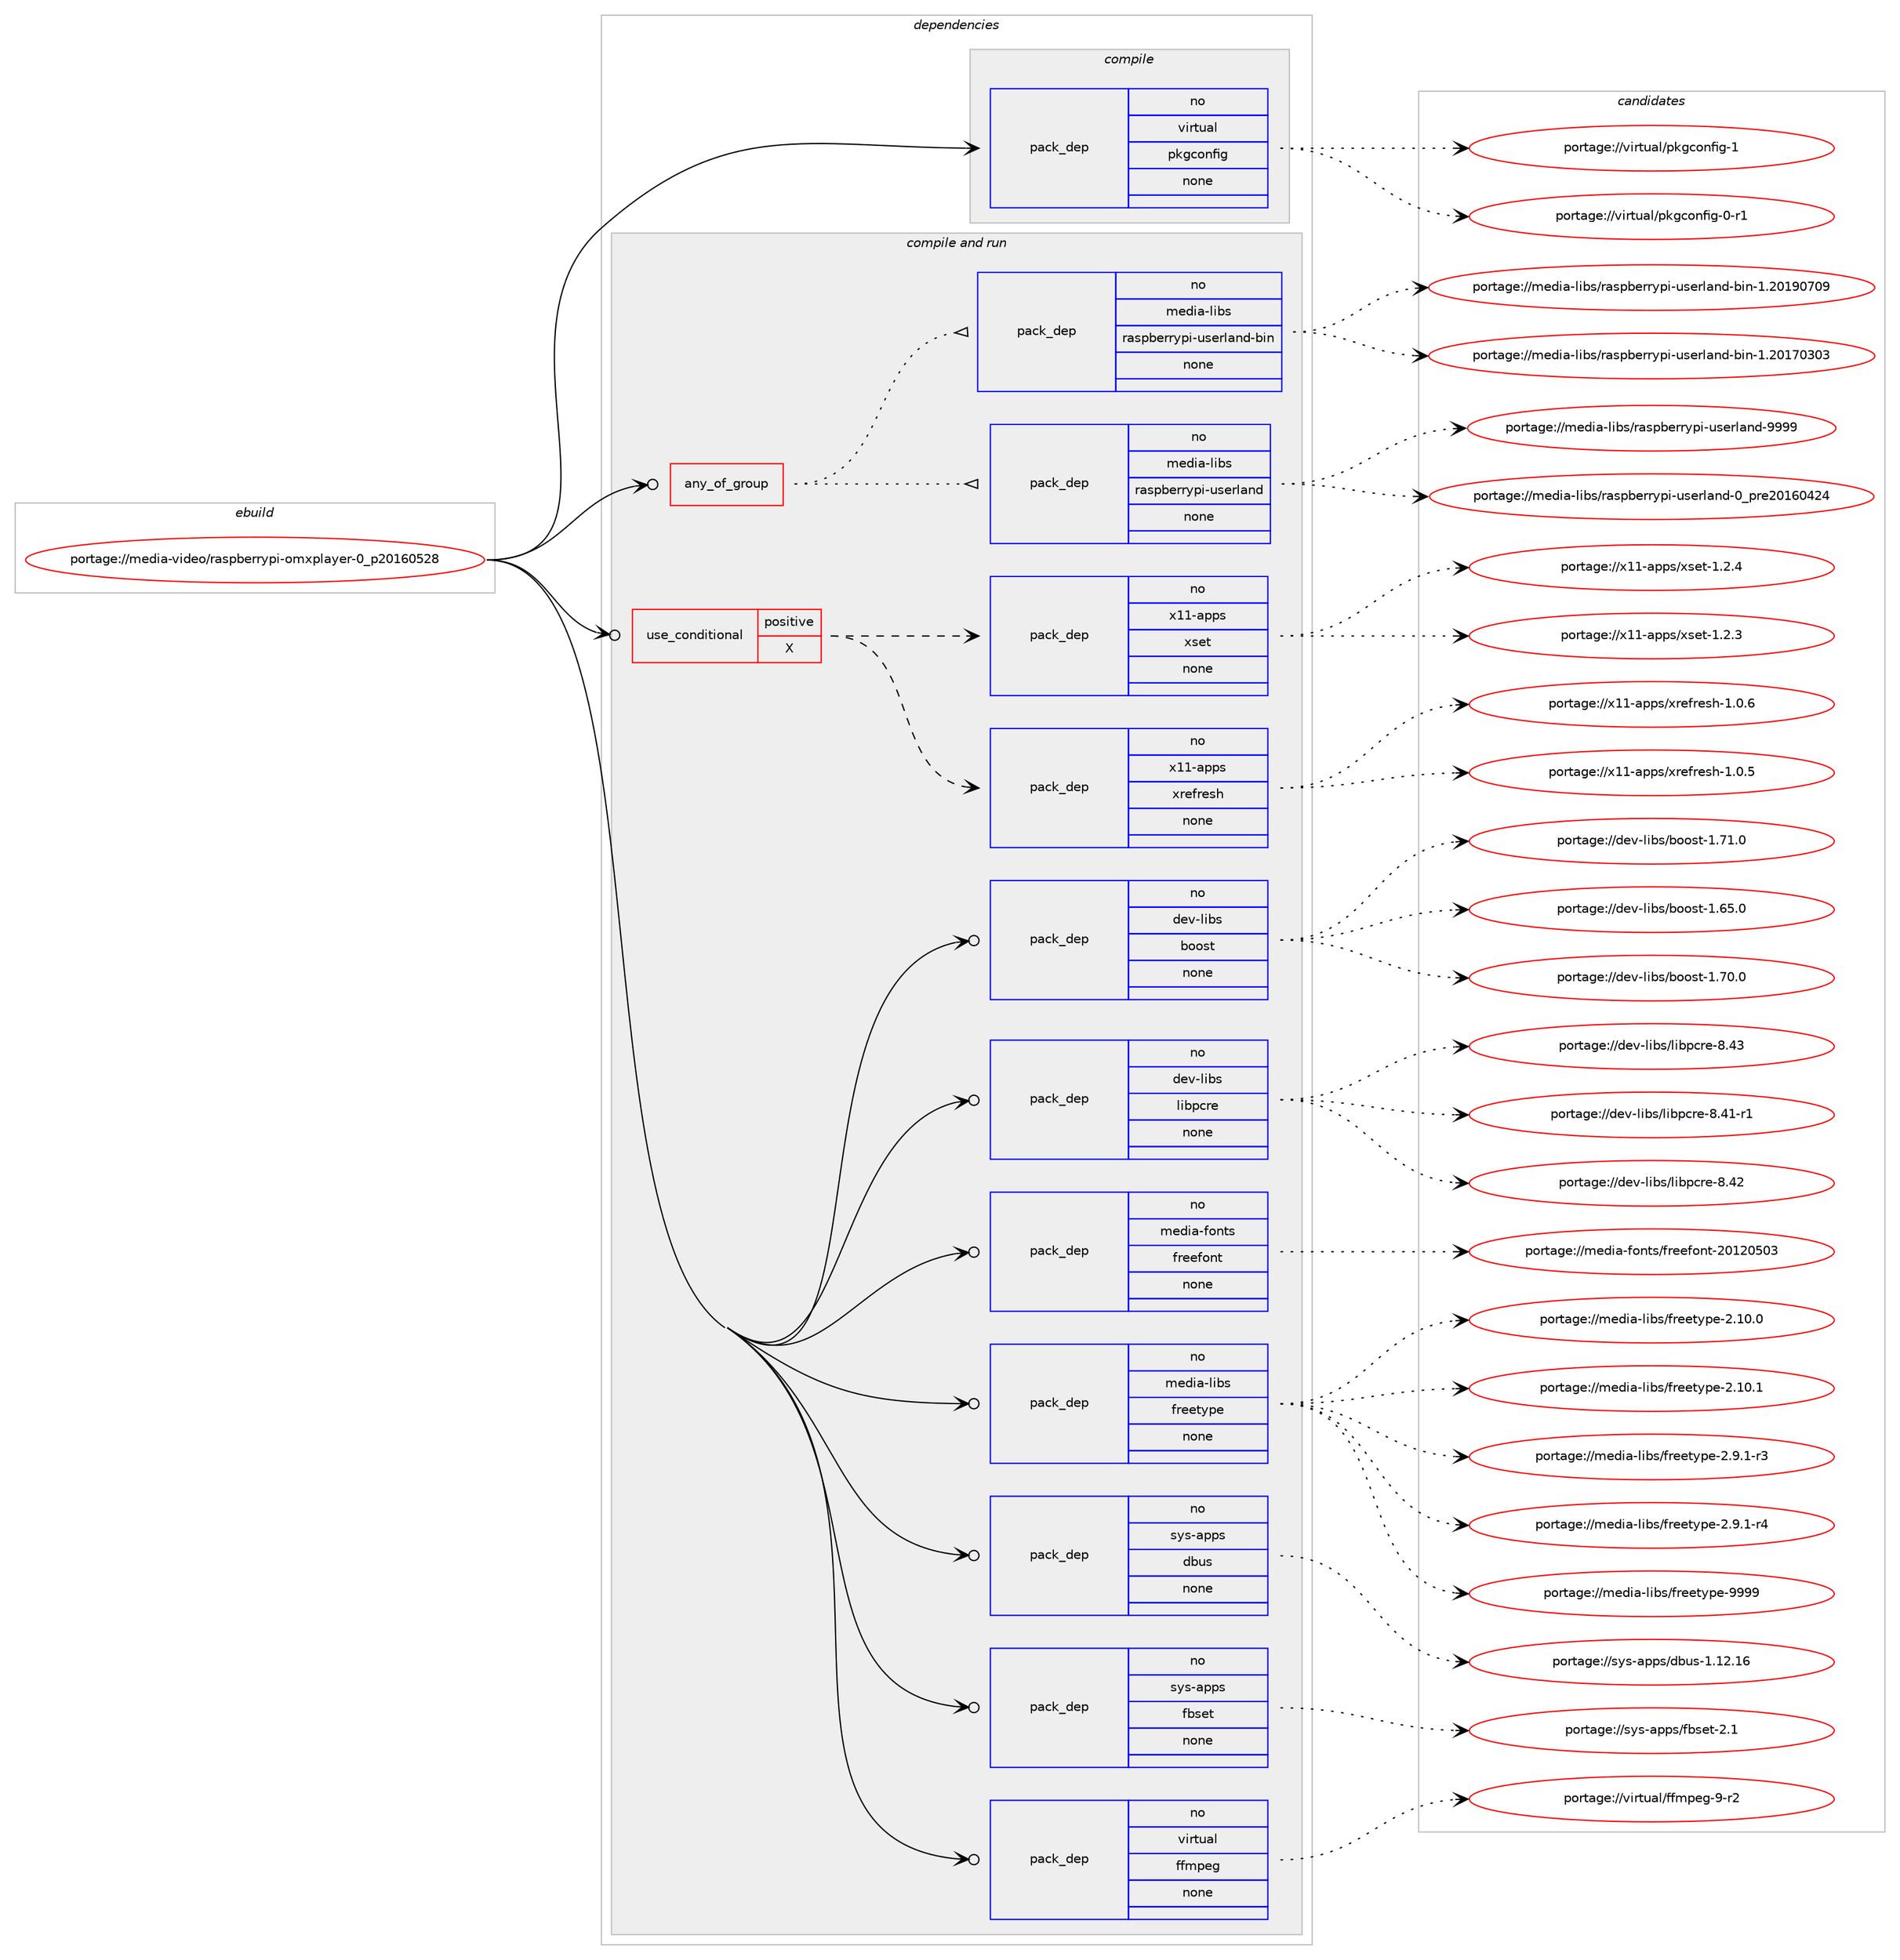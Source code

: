 digraph prolog {

# *************
# Graph options
# *************

newrank=true;
concentrate=true;
compound=true;
graph [rankdir=LR,fontname=Helvetica,fontsize=10,ranksep=1.5];#, ranksep=2.5, nodesep=0.2];
edge  [arrowhead=vee];
node  [fontname=Helvetica,fontsize=10];

# **********
# The ebuild
# **********

subgraph cluster_leftcol {
color=gray;
rank=same;
label=<<i>ebuild</i>>;
id [label="portage://media-video/raspberrypi-omxplayer-0_p20160528", color=red, width=4, href="../media-video/raspberrypi-omxplayer-0_p20160528.svg"];
}

# ****************
# The dependencies
# ****************

subgraph cluster_midcol {
color=gray;
label=<<i>dependencies</i>>;
subgraph cluster_compile {
fillcolor="#eeeeee";
style=filled;
label=<<i>compile</i>>;
subgraph pack251667 {
dependency342733 [label=<<TABLE BORDER="0" CELLBORDER="1" CELLSPACING="0" CELLPADDING="4" WIDTH="220"><TR><TD ROWSPAN="6" CELLPADDING="30">pack_dep</TD></TR><TR><TD WIDTH="110">no</TD></TR><TR><TD>virtual</TD></TR><TR><TD>pkgconfig</TD></TR><TR><TD>none</TD></TR><TR><TD></TD></TR></TABLE>>, shape=none, color=blue];
}
id:e -> dependency342733:w [weight=20,style="solid",arrowhead="vee"];
}
subgraph cluster_compileandrun {
fillcolor="#eeeeee";
style=filled;
label=<<i>compile and run</i>>;
subgraph any5460 {
dependency342734 [label=<<TABLE BORDER="0" CELLBORDER="1" CELLSPACING="0" CELLPADDING="4"><TR><TD CELLPADDING="10">any_of_group</TD></TR></TABLE>>, shape=none, color=red];subgraph pack251668 {
dependency342735 [label=<<TABLE BORDER="0" CELLBORDER="1" CELLSPACING="0" CELLPADDING="4" WIDTH="220"><TR><TD ROWSPAN="6" CELLPADDING="30">pack_dep</TD></TR><TR><TD WIDTH="110">no</TD></TR><TR><TD>media-libs</TD></TR><TR><TD>raspberrypi-userland</TD></TR><TR><TD>none</TD></TR><TR><TD></TD></TR></TABLE>>, shape=none, color=blue];
}
dependency342734:e -> dependency342735:w [weight=20,style="dotted",arrowhead="oinv"];
subgraph pack251669 {
dependency342736 [label=<<TABLE BORDER="0" CELLBORDER="1" CELLSPACING="0" CELLPADDING="4" WIDTH="220"><TR><TD ROWSPAN="6" CELLPADDING="30">pack_dep</TD></TR><TR><TD WIDTH="110">no</TD></TR><TR><TD>media-libs</TD></TR><TR><TD>raspberrypi-userland-bin</TD></TR><TR><TD>none</TD></TR><TR><TD></TD></TR></TABLE>>, shape=none, color=blue];
}
dependency342734:e -> dependency342736:w [weight=20,style="dotted",arrowhead="oinv"];
}
id:e -> dependency342734:w [weight=20,style="solid",arrowhead="odotvee"];
subgraph cond85462 {
dependency342737 [label=<<TABLE BORDER="0" CELLBORDER="1" CELLSPACING="0" CELLPADDING="4"><TR><TD ROWSPAN="3" CELLPADDING="10">use_conditional</TD></TR><TR><TD>positive</TD></TR><TR><TD>X</TD></TR></TABLE>>, shape=none, color=red];
subgraph pack251670 {
dependency342738 [label=<<TABLE BORDER="0" CELLBORDER="1" CELLSPACING="0" CELLPADDING="4" WIDTH="220"><TR><TD ROWSPAN="6" CELLPADDING="30">pack_dep</TD></TR><TR><TD WIDTH="110">no</TD></TR><TR><TD>x11-apps</TD></TR><TR><TD>xrefresh</TD></TR><TR><TD>none</TD></TR><TR><TD></TD></TR></TABLE>>, shape=none, color=blue];
}
dependency342737:e -> dependency342738:w [weight=20,style="dashed",arrowhead="vee"];
subgraph pack251671 {
dependency342739 [label=<<TABLE BORDER="0" CELLBORDER="1" CELLSPACING="0" CELLPADDING="4" WIDTH="220"><TR><TD ROWSPAN="6" CELLPADDING="30">pack_dep</TD></TR><TR><TD WIDTH="110">no</TD></TR><TR><TD>x11-apps</TD></TR><TR><TD>xset</TD></TR><TR><TD>none</TD></TR><TR><TD></TD></TR></TABLE>>, shape=none, color=blue];
}
dependency342737:e -> dependency342739:w [weight=20,style="dashed",arrowhead="vee"];
}
id:e -> dependency342737:w [weight=20,style="solid",arrowhead="odotvee"];
subgraph pack251672 {
dependency342740 [label=<<TABLE BORDER="0" CELLBORDER="1" CELLSPACING="0" CELLPADDING="4" WIDTH="220"><TR><TD ROWSPAN="6" CELLPADDING="30">pack_dep</TD></TR><TR><TD WIDTH="110">no</TD></TR><TR><TD>dev-libs</TD></TR><TR><TD>boost</TD></TR><TR><TD>none</TD></TR><TR><TD></TD></TR></TABLE>>, shape=none, color=blue];
}
id:e -> dependency342740:w [weight=20,style="solid",arrowhead="odotvee"];
subgraph pack251673 {
dependency342741 [label=<<TABLE BORDER="0" CELLBORDER="1" CELLSPACING="0" CELLPADDING="4" WIDTH="220"><TR><TD ROWSPAN="6" CELLPADDING="30">pack_dep</TD></TR><TR><TD WIDTH="110">no</TD></TR><TR><TD>dev-libs</TD></TR><TR><TD>libpcre</TD></TR><TR><TD>none</TD></TR><TR><TD></TD></TR></TABLE>>, shape=none, color=blue];
}
id:e -> dependency342741:w [weight=20,style="solid",arrowhead="odotvee"];
subgraph pack251674 {
dependency342742 [label=<<TABLE BORDER="0" CELLBORDER="1" CELLSPACING="0" CELLPADDING="4" WIDTH="220"><TR><TD ROWSPAN="6" CELLPADDING="30">pack_dep</TD></TR><TR><TD WIDTH="110">no</TD></TR><TR><TD>media-fonts</TD></TR><TR><TD>freefont</TD></TR><TR><TD>none</TD></TR><TR><TD></TD></TR></TABLE>>, shape=none, color=blue];
}
id:e -> dependency342742:w [weight=20,style="solid",arrowhead="odotvee"];
subgraph pack251675 {
dependency342743 [label=<<TABLE BORDER="0" CELLBORDER="1" CELLSPACING="0" CELLPADDING="4" WIDTH="220"><TR><TD ROWSPAN="6" CELLPADDING="30">pack_dep</TD></TR><TR><TD WIDTH="110">no</TD></TR><TR><TD>media-libs</TD></TR><TR><TD>freetype</TD></TR><TR><TD>none</TD></TR><TR><TD></TD></TR></TABLE>>, shape=none, color=blue];
}
id:e -> dependency342743:w [weight=20,style="solid",arrowhead="odotvee"];
subgraph pack251676 {
dependency342744 [label=<<TABLE BORDER="0" CELLBORDER="1" CELLSPACING="0" CELLPADDING="4" WIDTH="220"><TR><TD ROWSPAN="6" CELLPADDING="30">pack_dep</TD></TR><TR><TD WIDTH="110">no</TD></TR><TR><TD>sys-apps</TD></TR><TR><TD>dbus</TD></TR><TR><TD>none</TD></TR><TR><TD></TD></TR></TABLE>>, shape=none, color=blue];
}
id:e -> dependency342744:w [weight=20,style="solid",arrowhead="odotvee"];
subgraph pack251677 {
dependency342745 [label=<<TABLE BORDER="0" CELLBORDER="1" CELLSPACING="0" CELLPADDING="4" WIDTH="220"><TR><TD ROWSPAN="6" CELLPADDING="30">pack_dep</TD></TR><TR><TD WIDTH="110">no</TD></TR><TR><TD>sys-apps</TD></TR><TR><TD>fbset</TD></TR><TR><TD>none</TD></TR><TR><TD></TD></TR></TABLE>>, shape=none, color=blue];
}
id:e -> dependency342745:w [weight=20,style="solid",arrowhead="odotvee"];
subgraph pack251678 {
dependency342746 [label=<<TABLE BORDER="0" CELLBORDER="1" CELLSPACING="0" CELLPADDING="4" WIDTH="220"><TR><TD ROWSPAN="6" CELLPADDING="30">pack_dep</TD></TR><TR><TD WIDTH="110">no</TD></TR><TR><TD>virtual</TD></TR><TR><TD>ffmpeg</TD></TR><TR><TD>none</TD></TR><TR><TD></TD></TR></TABLE>>, shape=none, color=blue];
}
id:e -> dependency342746:w [weight=20,style="solid",arrowhead="odotvee"];
}
subgraph cluster_run {
fillcolor="#eeeeee";
style=filled;
label=<<i>run</i>>;
}
}

# **************
# The candidates
# **************

subgraph cluster_choices {
rank=same;
color=gray;
label=<<i>candidates</i>>;

subgraph choice251667 {
color=black;
nodesep=1;
choiceportage11810511411611797108471121071039911111010210510345484511449 [label="portage://virtual/pkgconfig-0-r1", color=red, width=4,href="../virtual/pkgconfig-0-r1.svg"];
choiceportage1181051141161179710847112107103991111101021051034549 [label="portage://virtual/pkgconfig-1", color=red, width=4,href="../virtual/pkgconfig-1.svg"];
dependency342733:e -> choiceportage11810511411611797108471121071039911111010210510345484511449:w [style=dotted,weight="100"];
dependency342733:e -> choiceportage1181051141161179710847112107103991111101021051034549:w [style=dotted,weight="100"];
}
subgraph choice251668 {
color=black;
nodesep=1;
choiceportage10910110010597451081059811547114971151129810111411412111210545117115101114108971101004548951121141015048495448525052 [label="portage://media-libs/raspberrypi-userland-0_pre20160424", color=red, width=4,href="../media-libs/raspberrypi-userland-0_pre20160424.svg"];
choiceportage10910110010597451081059811547114971151129810111411412111210545117115101114108971101004557575757 [label="portage://media-libs/raspberrypi-userland-9999", color=red, width=4,href="../media-libs/raspberrypi-userland-9999.svg"];
dependency342735:e -> choiceportage10910110010597451081059811547114971151129810111411412111210545117115101114108971101004548951121141015048495448525052:w [style=dotted,weight="100"];
dependency342735:e -> choiceportage10910110010597451081059811547114971151129810111411412111210545117115101114108971101004557575757:w [style=dotted,weight="100"];
}
subgraph choice251669 {
color=black;
nodesep=1;
choiceportage109101100105974510810598115471149711511298101114114121112105451171151011141089711010045981051104549465048495548514851 [label="portage://media-libs/raspberrypi-userland-bin-1.20170303", color=red, width=4,href="../media-libs/raspberrypi-userland-bin-1.20170303.svg"];
choiceportage109101100105974510810598115471149711511298101114114121112105451171151011141089711010045981051104549465048495748554857 [label="portage://media-libs/raspberrypi-userland-bin-1.20190709", color=red, width=4,href="../media-libs/raspberrypi-userland-bin-1.20190709.svg"];
dependency342736:e -> choiceportage109101100105974510810598115471149711511298101114114121112105451171151011141089711010045981051104549465048495548514851:w [style=dotted,weight="100"];
dependency342736:e -> choiceportage109101100105974510810598115471149711511298101114114121112105451171151011141089711010045981051104549465048495748554857:w [style=dotted,weight="100"];
}
subgraph choice251670 {
color=black;
nodesep=1;
choiceportage1204949459711211211547120114101102114101115104454946484653 [label="portage://x11-apps/xrefresh-1.0.5", color=red, width=4,href="../x11-apps/xrefresh-1.0.5.svg"];
choiceportage1204949459711211211547120114101102114101115104454946484654 [label="portage://x11-apps/xrefresh-1.0.6", color=red, width=4,href="../x11-apps/xrefresh-1.0.6.svg"];
dependency342738:e -> choiceportage1204949459711211211547120114101102114101115104454946484653:w [style=dotted,weight="100"];
dependency342738:e -> choiceportage1204949459711211211547120114101102114101115104454946484654:w [style=dotted,weight="100"];
}
subgraph choice251671 {
color=black;
nodesep=1;
choiceportage1204949459711211211547120115101116454946504651 [label="portage://x11-apps/xset-1.2.3", color=red, width=4,href="../x11-apps/xset-1.2.3.svg"];
choiceportage1204949459711211211547120115101116454946504652 [label="portage://x11-apps/xset-1.2.4", color=red, width=4,href="../x11-apps/xset-1.2.4.svg"];
dependency342739:e -> choiceportage1204949459711211211547120115101116454946504651:w [style=dotted,weight="100"];
dependency342739:e -> choiceportage1204949459711211211547120115101116454946504652:w [style=dotted,weight="100"];
}
subgraph choice251672 {
color=black;
nodesep=1;
choiceportage1001011184510810598115479811111111511645494654534648 [label="portage://dev-libs/boost-1.65.0", color=red, width=4,href="../dev-libs/boost-1.65.0.svg"];
choiceportage1001011184510810598115479811111111511645494655484648 [label="portage://dev-libs/boost-1.70.0", color=red, width=4,href="../dev-libs/boost-1.70.0.svg"];
choiceportage1001011184510810598115479811111111511645494655494648 [label="portage://dev-libs/boost-1.71.0", color=red, width=4,href="../dev-libs/boost-1.71.0.svg"];
dependency342740:e -> choiceportage1001011184510810598115479811111111511645494654534648:w [style=dotted,weight="100"];
dependency342740:e -> choiceportage1001011184510810598115479811111111511645494655484648:w [style=dotted,weight="100"];
dependency342740:e -> choiceportage1001011184510810598115479811111111511645494655494648:w [style=dotted,weight="100"];
}
subgraph choice251673 {
color=black;
nodesep=1;
choiceportage100101118451081059811547108105981129911410145564652494511449 [label="portage://dev-libs/libpcre-8.41-r1", color=red, width=4,href="../dev-libs/libpcre-8.41-r1.svg"];
choiceportage10010111845108105981154710810598112991141014556465250 [label="portage://dev-libs/libpcre-8.42", color=red, width=4,href="../dev-libs/libpcre-8.42.svg"];
choiceportage10010111845108105981154710810598112991141014556465251 [label="portage://dev-libs/libpcre-8.43", color=red, width=4,href="../dev-libs/libpcre-8.43.svg"];
dependency342741:e -> choiceportage100101118451081059811547108105981129911410145564652494511449:w [style=dotted,weight="100"];
dependency342741:e -> choiceportage10010111845108105981154710810598112991141014556465250:w [style=dotted,weight="100"];
dependency342741:e -> choiceportage10010111845108105981154710810598112991141014556465251:w [style=dotted,weight="100"];
}
subgraph choice251674 {
color=black;
nodesep=1;
choiceportage109101100105974510211111011611547102114101101102111110116455048495048534851 [label="portage://media-fonts/freefont-20120503", color=red, width=4,href="../media-fonts/freefont-20120503.svg"];
dependency342742:e -> choiceportage109101100105974510211111011611547102114101101102111110116455048495048534851:w [style=dotted,weight="100"];
}
subgraph choice251675 {
color=black;
nodesep=1;
choiceportage1091011001059745108105981154710211410110111612111210145504649484648 [label="portage://media-libs/freetype-2.10.0", color=red, width=4,href="../media-libs/freetype-2.10.0.svg"];
choiceportage1091011001059745108105981154710211410110111612111210145504649484649 [label="portage://media-libs/freetype-2.10.1", color=red, width=4,href="../media-libs/freetype-2.10.1.svg"];
choiceportage109101100105974510810598115471021141011011161211121014550465746494511451 [label="portage://media-libs/freetype-2.9.1-r3", color=red, width=4,href="../media-libs/freetype-2.9.1-r3.svg"];
choiceportage109101100105974510810598115471021141011011161211121014550465746494511452 [label="portage://media-libs/freetype-2.9.1-r4", color=red, width=4,href="../media-libs/freetype-2.9.1-r4.svg"];
choiceportage109101100105974510810598115471021141011011161211121014557575757 [label="portage://media-libs/freetype-9999", color=red, width=4,href="../media-libs/freetype-9999.svg"];
dependency342743:e -> choiceportage1091011001059745108105981154710211410110111612111210145504649484648:w [style=dotted,weight="100"];
dependency342743:e -> choiceportage1091011001059745108105981154710211410110111612111210145504649484649:w [style=dotted,weight="100"];
dependency342743:e -> choiceportage109101100105974510810598115471021141011011161211121014550465746494511451:w [style=dotted,weight="100"];
dependency342743:e -> choiceportage109101100105974510810598115471021141011011161211121014550465746494511452:w [style=dotted,weight="100"];
dependency342743:e -> choiceportage109101100105974510810598115471021141011011161211121014557575757:w [style=dotted,weight="100"];
}
subgraph choice251676 {
color=black;
nodesep=1;
choiceportage115121115459711211211547100981171154549464950464954 [label="portage://sys-apps/dbus-1.12.16", color=red, width=4,href="../sys-apps/dbus-1.12.16.svg"];
dependency342744:e -> choiceportage115121115459711211211547100981171154549464950464954:w [style=dotted,weight="100"];
}
subgraph choice251677 {
color=black;
nodesep=1;
choiceportage1151211154597112112115471029811510111645504649 [label="portage://sys-apps/fbset-2.1", color=red, width=4,href="../sys-apps/fbset-2.1.svg"];
dependency342745:e -> choiceportage1151211154597112112115471029811510111645504649:w [style=dotted,weight="100"];
}
subgraph choice251678 {
color=black;
nodesep=1;
choiceportage118105114116117971084710210210911210110345574511450 [label="portage://virtual/ffmpeg-9-r2", color=red, width=4,href="../virtual/ffmpeg-9-r2.svg"];
dependency342746:e -> choiceportage118105114116117971084710210210911210110345574511450:w [style=dotted,weight="100"];
}
}

}
